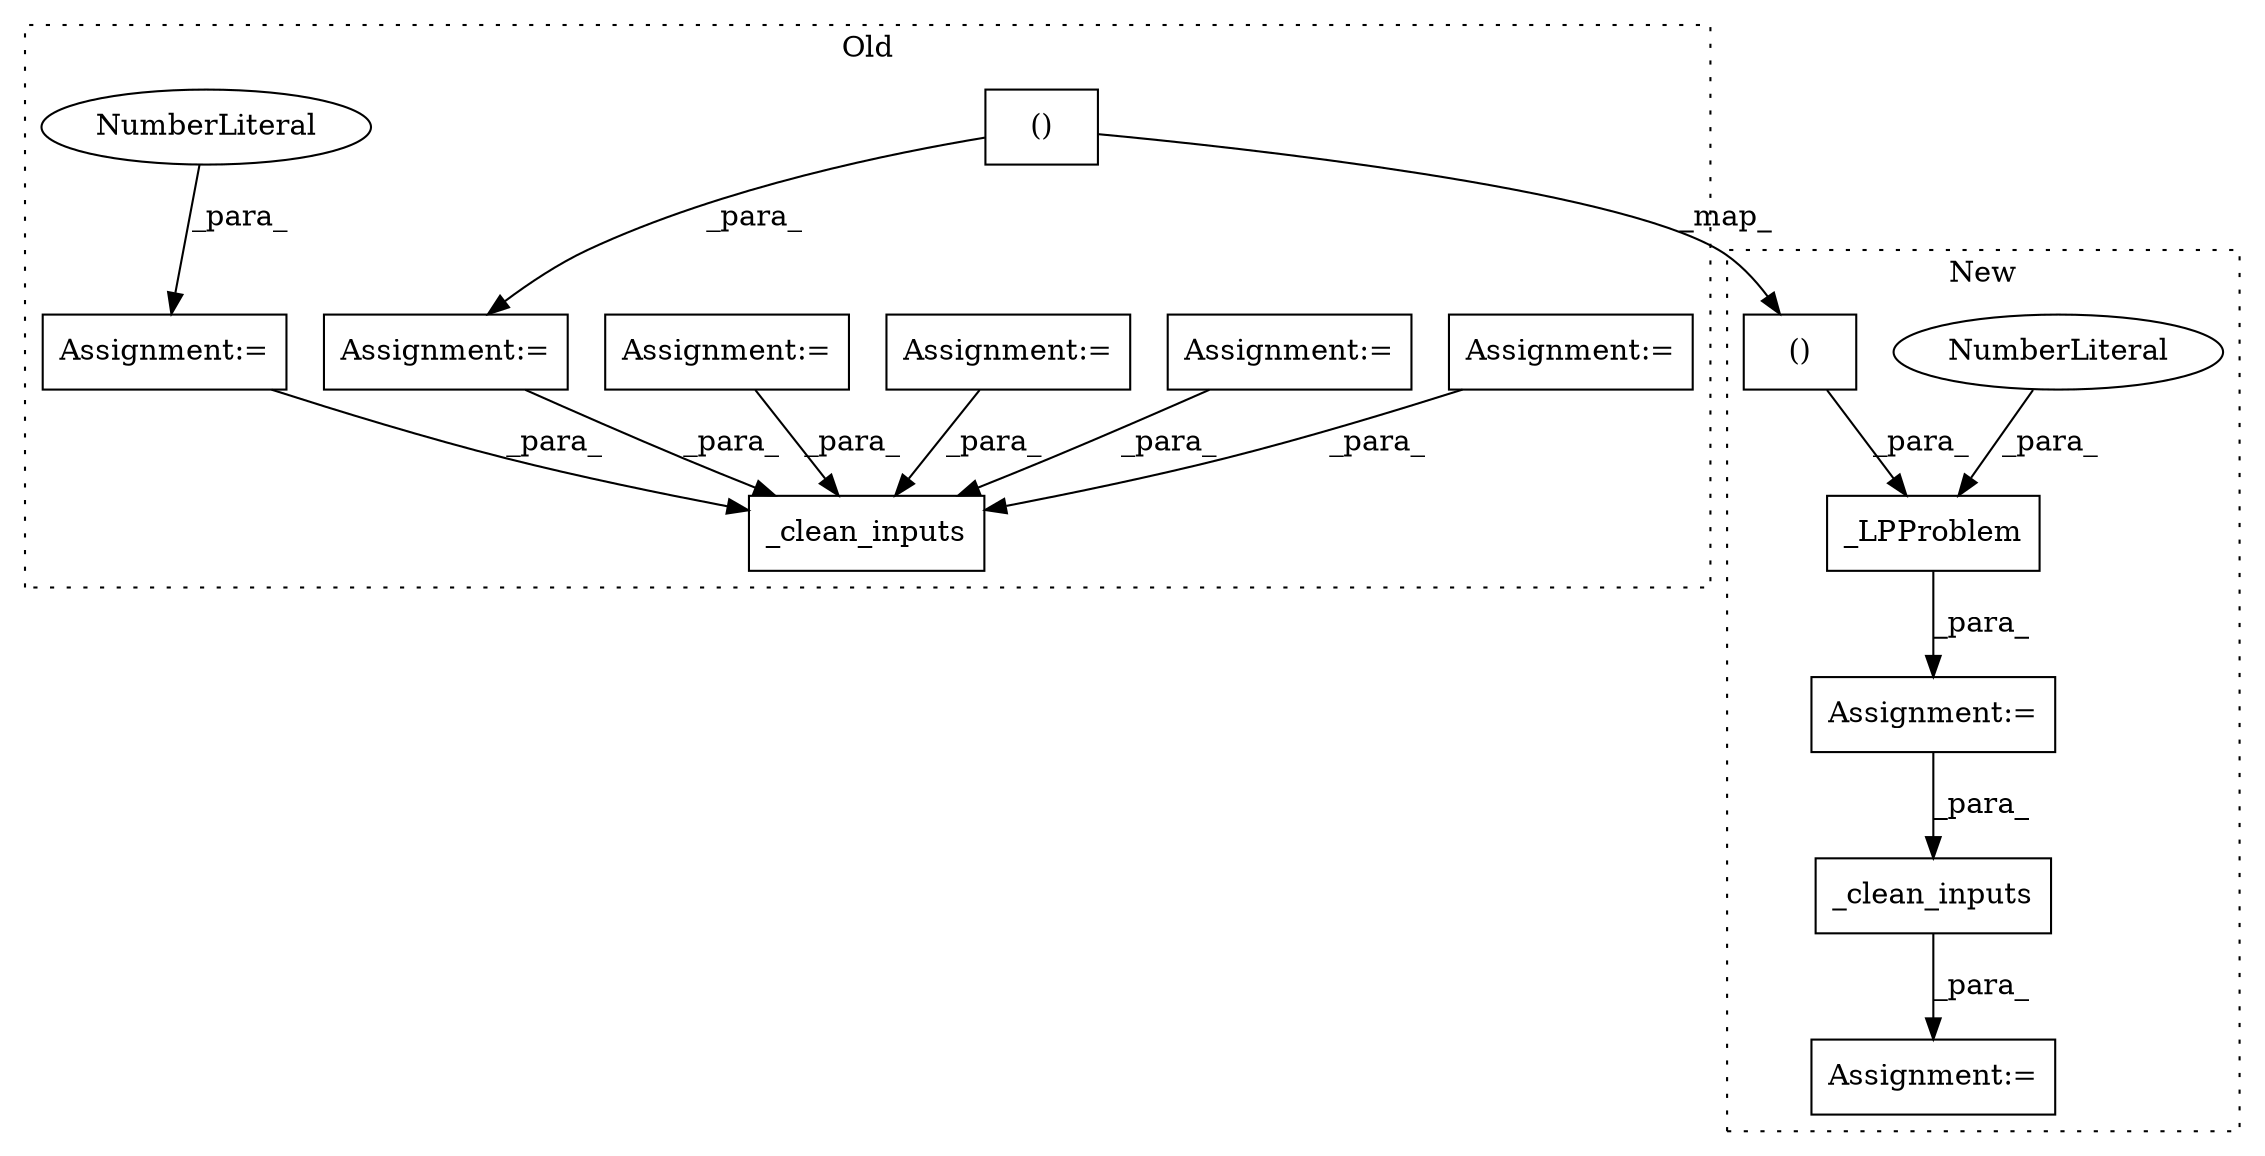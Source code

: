 digraph G {
subgraph cluster0 {
1 [label="_clean_inputs" a="32" s="8731,8773" l="14,1" shape="box"];
6 [label="Assignment:=" a="7" s="8642" l="1" shape="box"];
7 [label="Assignment:=" a="7" s="8654" l="1" shape="box"];
8 [label="Assignment:=" a="7" s="8615" l="1" shape="box"];
9 [label="Assignment:=" a="7" s="8695" l="6" shape="box"];
10 [label="Assignment:=" a="7" s="8681" l="1" shape="box"];
11 [label="Assignment:=" a="7" s="8603" l="1" shape="box"];
12 [label="NumberLiteral" a="34" s="8604" l="1" shape="ellipse"];
15 [label="()" a="106" s="8701" l="15" shape="box"];
label = "Old";
style="dotted";
}
subgraph cluster1 {
2 [label="_clean_inputs" a="32" s="7519,7535" l="14,1" shape="box"];
3 [label="_LPProblem" a="32" s="7429,7500" l="11,2" shape="box"];
4 [label="Assignment:=" a="7" s="7518" l="1" shape="box"];
5 [label="Assignment:=" a="7" s="7428" l="1" shape="box"];
13 [label="NumberLiteral" a="34" s="7440" l="1" shape="ellipse"];
14 [label="()" a="106" s="7485" l="15" shape="box"];
label = "New";
style="dotted";
}
2 -> 4 [label="_para_"];
3 -> 5 [label="_para_"];
5 -> 2 [label="_para_"];
6 -> 1 [label="_para_"];
7 -> 1 [label="_para_"];
8 -> 1 [label="_para_"];
9 -> 1 [label="_para_"];
10 -> 1 [label="_para_"];
11 -> 1 [label="_para_"];
12 -> 11 [label="_para_"];
13 -> 3 [label="_para_"];
14 -> 3 [label="_para_"];
15 -> 14 [label="_map_"];
15 -> 9 [label="_para_"];
}